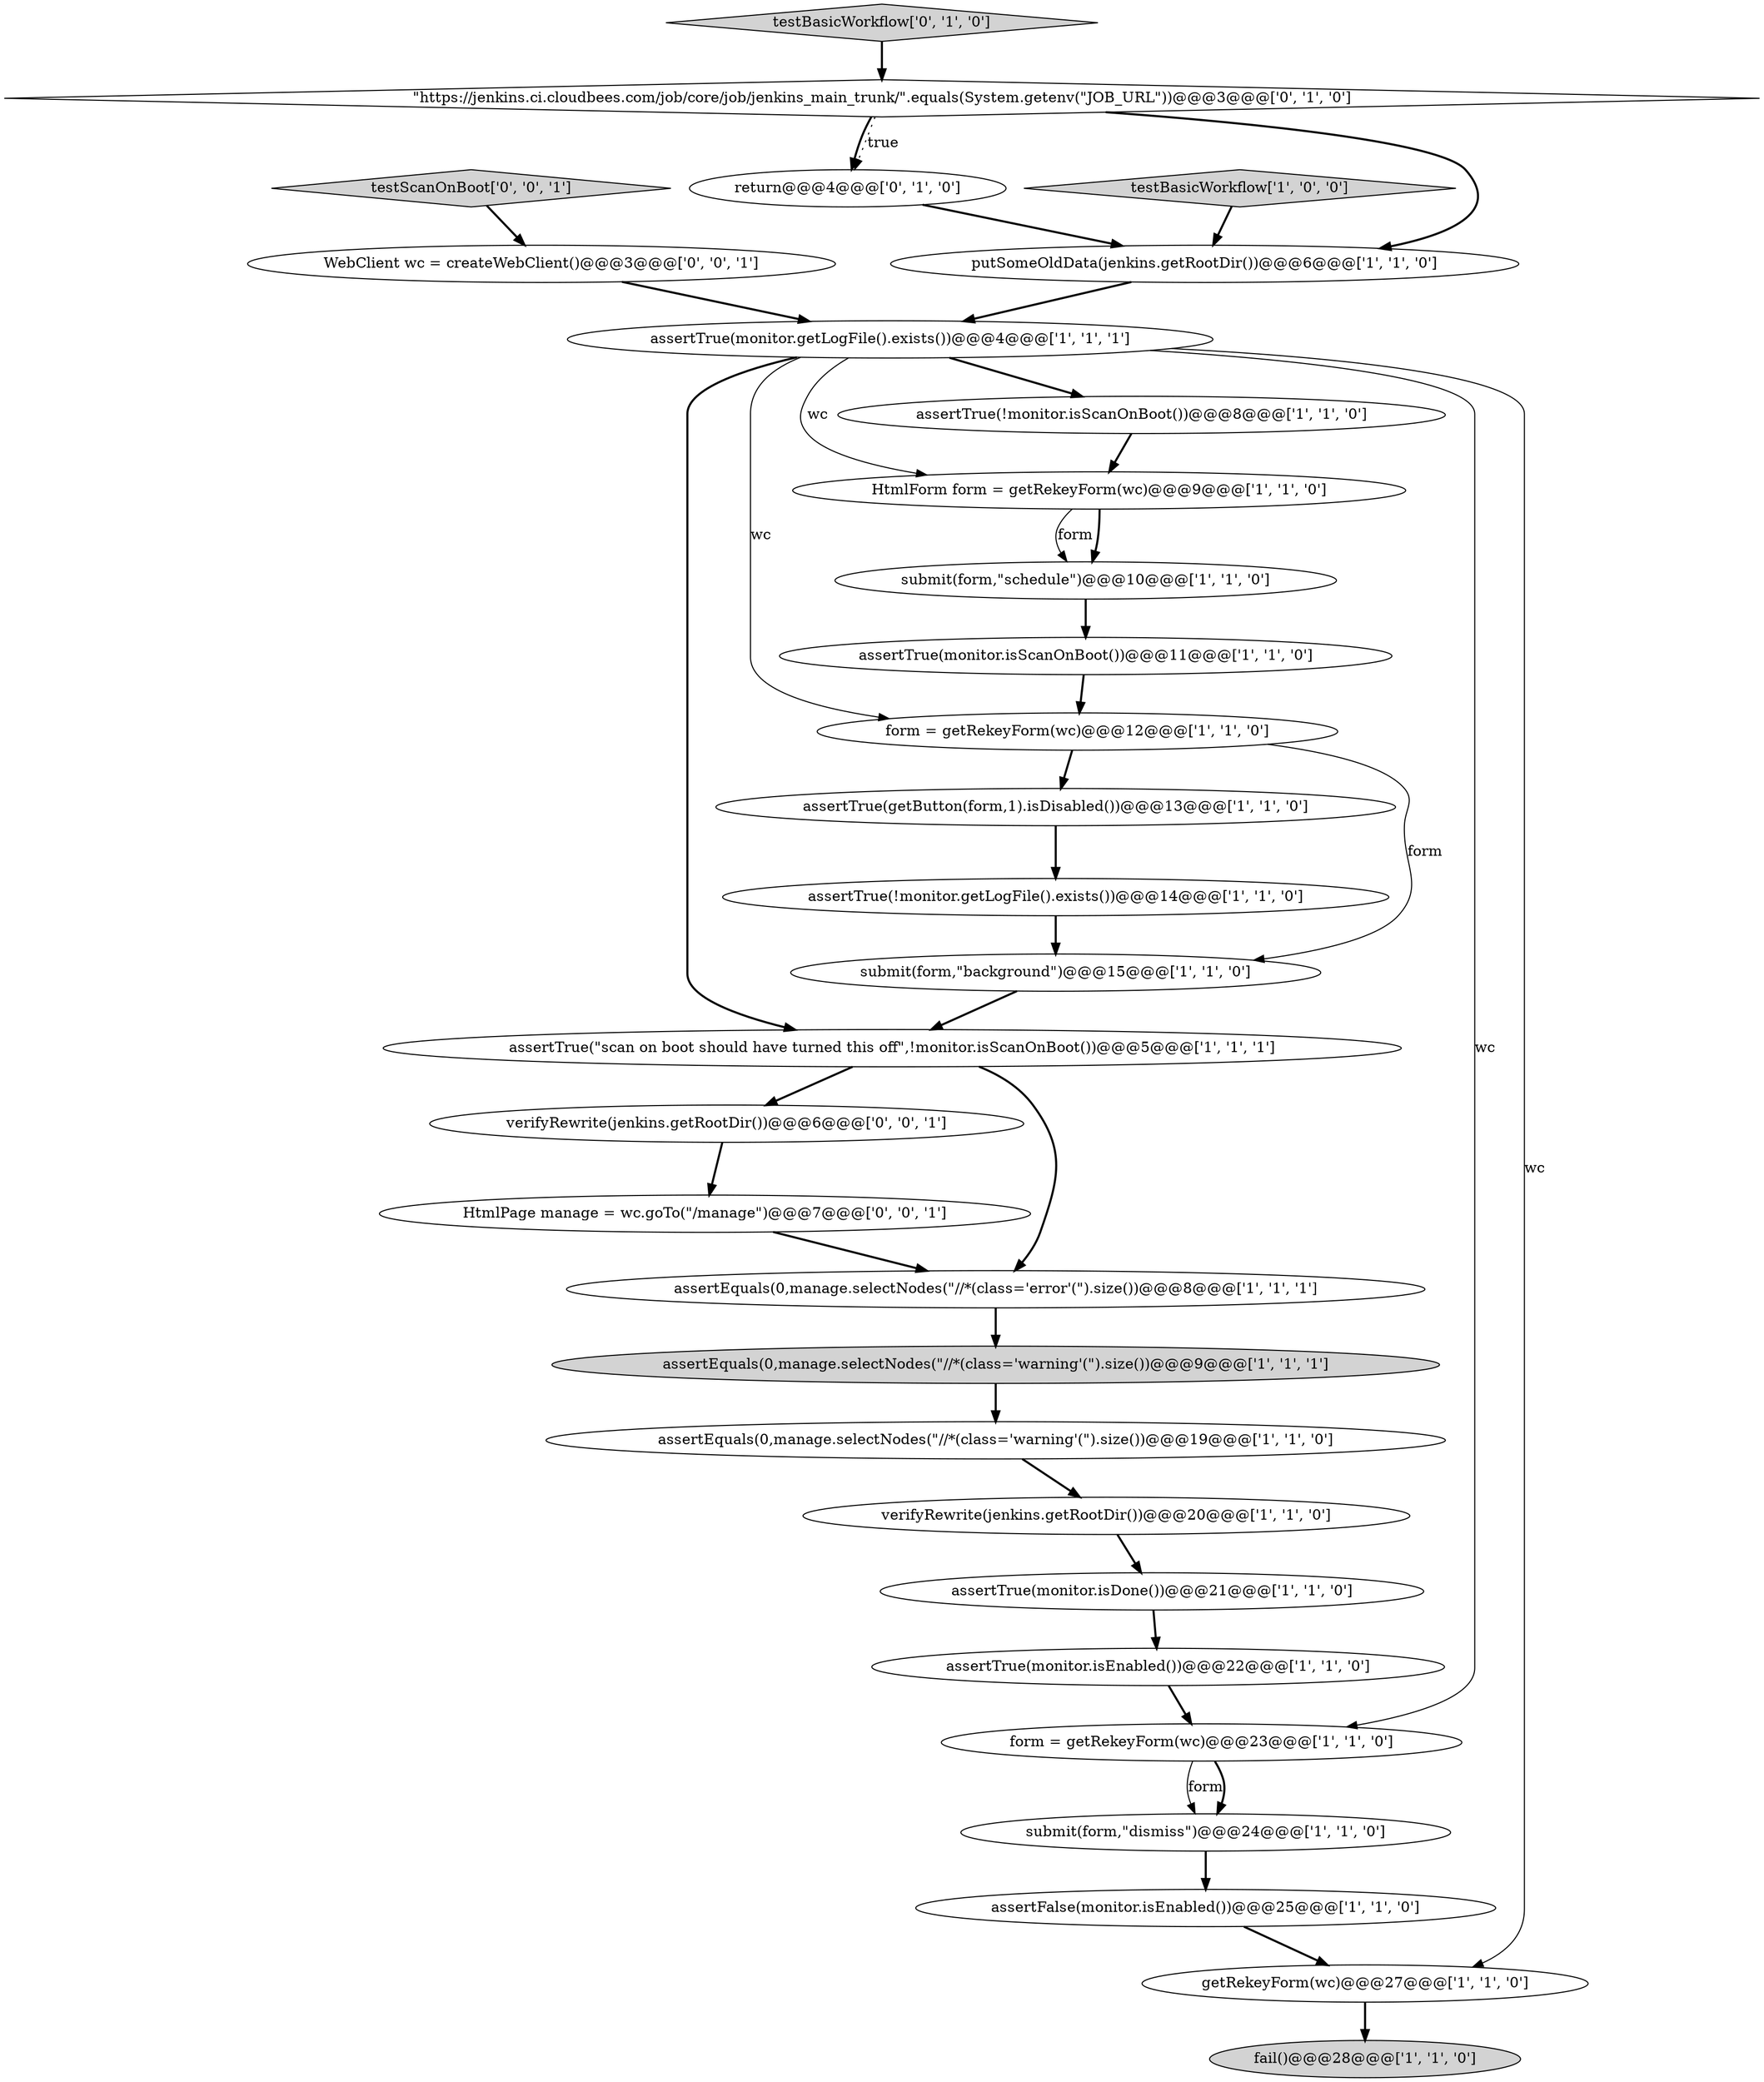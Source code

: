 digraph {
19 [style = filled, label = "putSomeOldData(jenkins.getRootDir())@@@6@@@['1', '1', '0']", fillcolor = white, shape = ellipse image = "AAA0AAABBB1BBB"];
7 [style = filled, label = "assertTrue(\"scan on boot should have turned this off\",!monitor.isScanOnBoot())@@@5@@@['1', '1', '1']", fillcolor = white, shape = ellipse image = "AAA0AAABBB1BBB"];
6 [style = filled, label = "assertTrue(monitor.isEnabled())@@@22@@@['1', '1', '0']", fillcolor = white, shape = ellipse image = "AAA0AAABBB1BBB"];
20 [style = filled, label = "form = getRekeyForm(wc)@@@12@@@['1', '1', '0']", fillcolor = white, shape = ellipse image = "AAA0AAABBB1BBB"];
29 [style = filled, label = "HtmlPage manage = wc.goTo(\"/manage\")@@@7@@@['0', '0', '1']", fillcolor = white, shape = ellipse image = "AAA0AAABBB3BBB"];
12 [style = filled, label = "assertEquals(0,manage.selectNodes(\"//*(class='warning'(\").size())@@@9@@@['1', '1', '1']", fillcolor = lightgray, shape = ellipse image = "AAA0AAABBB1BBB"];
9 [style = filled, label = "fail()@@@28@@@['1', '1', '0']", fillcolor = lightgray, shape = ellipse image = "AAA0AAABBB1BBB"];
17 [style = filled, label = "assertTrue(monitor.isDone())@@@21@@@['1', '1', '0']", fillcolor = white, shape = ellipse image = "AAA0AAABBB1BBB"];
1 [style = filled, label = "HtmlForm form = getRekeyForm(wc)@@@9@@@['1', '1', '0']", fillcolor = white, shape = ellipse image = "AAA0AAABBB1BBB"];
27 [style = filled, label = "verifyRewrite(jenkins.getRootDir())@@@6@@@['0', '0', '1']", fillcolor = white, shape = ellipse image = "AAA0AAABBB3BBB"];
16 [style = filled, label = "assertTrue(monitor.getLogFile().exists())@@@4@@@['1', '1', '1']", fillcolor = white, shape = ellipse image = "AAA0AAABBB1BBB"];
25 [style = filled, label = "\"https://jenkins.ci.cloudbees.com/job/core/job/jenkins_main_trunk/\".equals(System.getenv(\"JOB_URL\"))@@@3@@@['0', '1', '0']", fillcolor = white, shape = diamond image = "AAA1AAABBB2BBB"];
14 [style = filled, label = "submit(form,\"schedule\")@@@10@@@['1', '1', '0']", fillcolor = white, shape = ellipse image = "AAA0AAABBB1BBB"];
15 [style = filled, label = "verifyRewrite(jenkins.getRootDir())@@@20@@@['1', '1', '0']", fillcolor = white, shape = ellipse image = "AAA0AAABBB1BBB"];
2 [style = filled, label = "getRekeyForm(wc)@@@27@@@['1', '1', '0']", fillcolor = white, shape = ellipse image = "AAA0AAABBB1BBB"];
11 [style = filled, label = "assertTrue(getButton(form,1).isDisabled())@@@13@@@['1', '1', '0']", fillcolor = white, shape = ellipse image = "AAA0AAABBB1BBB"];
21 [style = filled, label = "assertEquals(0,manage.selectNodes(\"//*(class='warning'(\").size())@@@19@@@['1', '1', '0']", fillcolor = white, shape = ellipse image = "AAA0AAABBB1BBB"];
10 [style = filled, label = "testBasicWorkflow['1', '0', '0']", fillcolor = lightgray, shape = diamond image = "AAA0AAABBB1BBB"];
3 [style = filled, label = "submit(form,\"background\")@@@15@@@['1', '1', '0']", fillcolor = white, shape = ellipse image = "AAA0AAABBB1BBB"];
28 [style = filled, label = "testScanOnBoot['0', '0', '1']", fillcolor = lightgray, shape = diamond image = "AAA0AAABBB3BBB"];
23 [style = filled, label = "testBasicWorkflow['0', '1', '0']", fillcolor = lightgray, shape = diamond image = "AAA0AAABBB2BBB"];
13 [style = filled, label = "assertFalse(monitor.isEnabled())@@@25@@@['1', '1', '0']", fillcolor = white, shape = ellipse image = "AAA0AAABBB1BBB"];
18 [style = filled, label = "submit(form,\"dismiss\")@@@24@@@['1', '1', '0']", fillcolor = white, shape = ellipse image = "AAA0AAABBB1BBB"];
22 [style = filled, label = "form = getRekeyForm(wc)@@@23@@@['1', '1', '0']", fillcolor = white, shape = ellipse image = "AAA0AAABBB1BBB"];
26 [style = filled, label = "WebClient wc = createWebClient()@@@3@@@['0', '0', '1']", fillcolor = white, shape = ellipse image = "AAA0AAABBB3BBB"];
0 [style = filled, label = "assertTrue(monitor.isScanOnBoot())@@@11@@@['1', '1', '0']", fillcolor = white, shape = ellipse image = "AAA0AAABBB1BBB"];
4 [style = filled, label = "assertEquals(0,manage.selectNodes(\"//*(class='error'(\").size())@@@8@@@['1', '1', '1']", fillcolor = white, shape = ellipse image = "AAA0AAABBB1BBB"];
8 [style = filled, label = "assertTrue(!monitor.isScanOnBoot())@@@8@@@['1', '1', '0']", fillcolor = white, shape = ellipse image = "AAA0AAABBB1BBB"];
5 [style = filled, label = "assertTrue(!monitor.getLogFile().exists())@@@14@@@['1', '1', '0']", fillcolor = white, shape = ellipse image = "AAA0AAABBB1BBB"];
24 [style = filled, label = "return@@@4@@@['0', '1', '0']", fillcolor = white, shape = ellipse image = "AAA1AAABBB2BBB"];
23->25 [style = bold, label=""];
16->2 [style = solid, label="wc"];
16->22 [style = solid, label="wc"];
20->3 [style = solid, label="form"];
21->15 [style = bold, label=""];
26->16 [style = bold, label=""];
25->19 [style = bold, label=""];
25->24 [style = bold, label=""];
28->26 [style = bold, label=""];
16->8 [style = bold, label=""];
12->21 [style = bold, label=""];
18->13 [style = bold, label=""];
29->4 [style = bold, label=""];
22->18 [style = solid, label="form"];
14->0 [style = bold, label=""];
6->22 [style = bold, label=""];
1->14 [style = bold, label=""];
3->7 [style = bold, label=""];
10->19 [style = bold, label=""];
27->29 [style = bold, label=""];
8->1 [style = bold, label=""];
19->16 [style = bold, label=""];
0->20 [style = bold, label=""];
2->9 [style = bold, label=""];
16->20 [style = solid, label="wc"];
16->1 [style = solid, label="wc"];
17->6 [style = bold, label=""];
7->4 [style = bold, label=""];
25->24 [style = dotted, label="true"];
4->12 [style = bold, label=""];
22->18 [style = bold, label=""];
16->7 [style = bold, label=""];
24->19 [style = bold, label=""];
5->3 [style = bold, label=""];
13->2 [style = bold, label=""];
1->14 [style = solid, label="form"];
7->27 [style = bold, label=""];
11->5 [style = bold, label=""];
20->11 [style = bold, label=""];
15->17 [style = bold, label=""];
}
